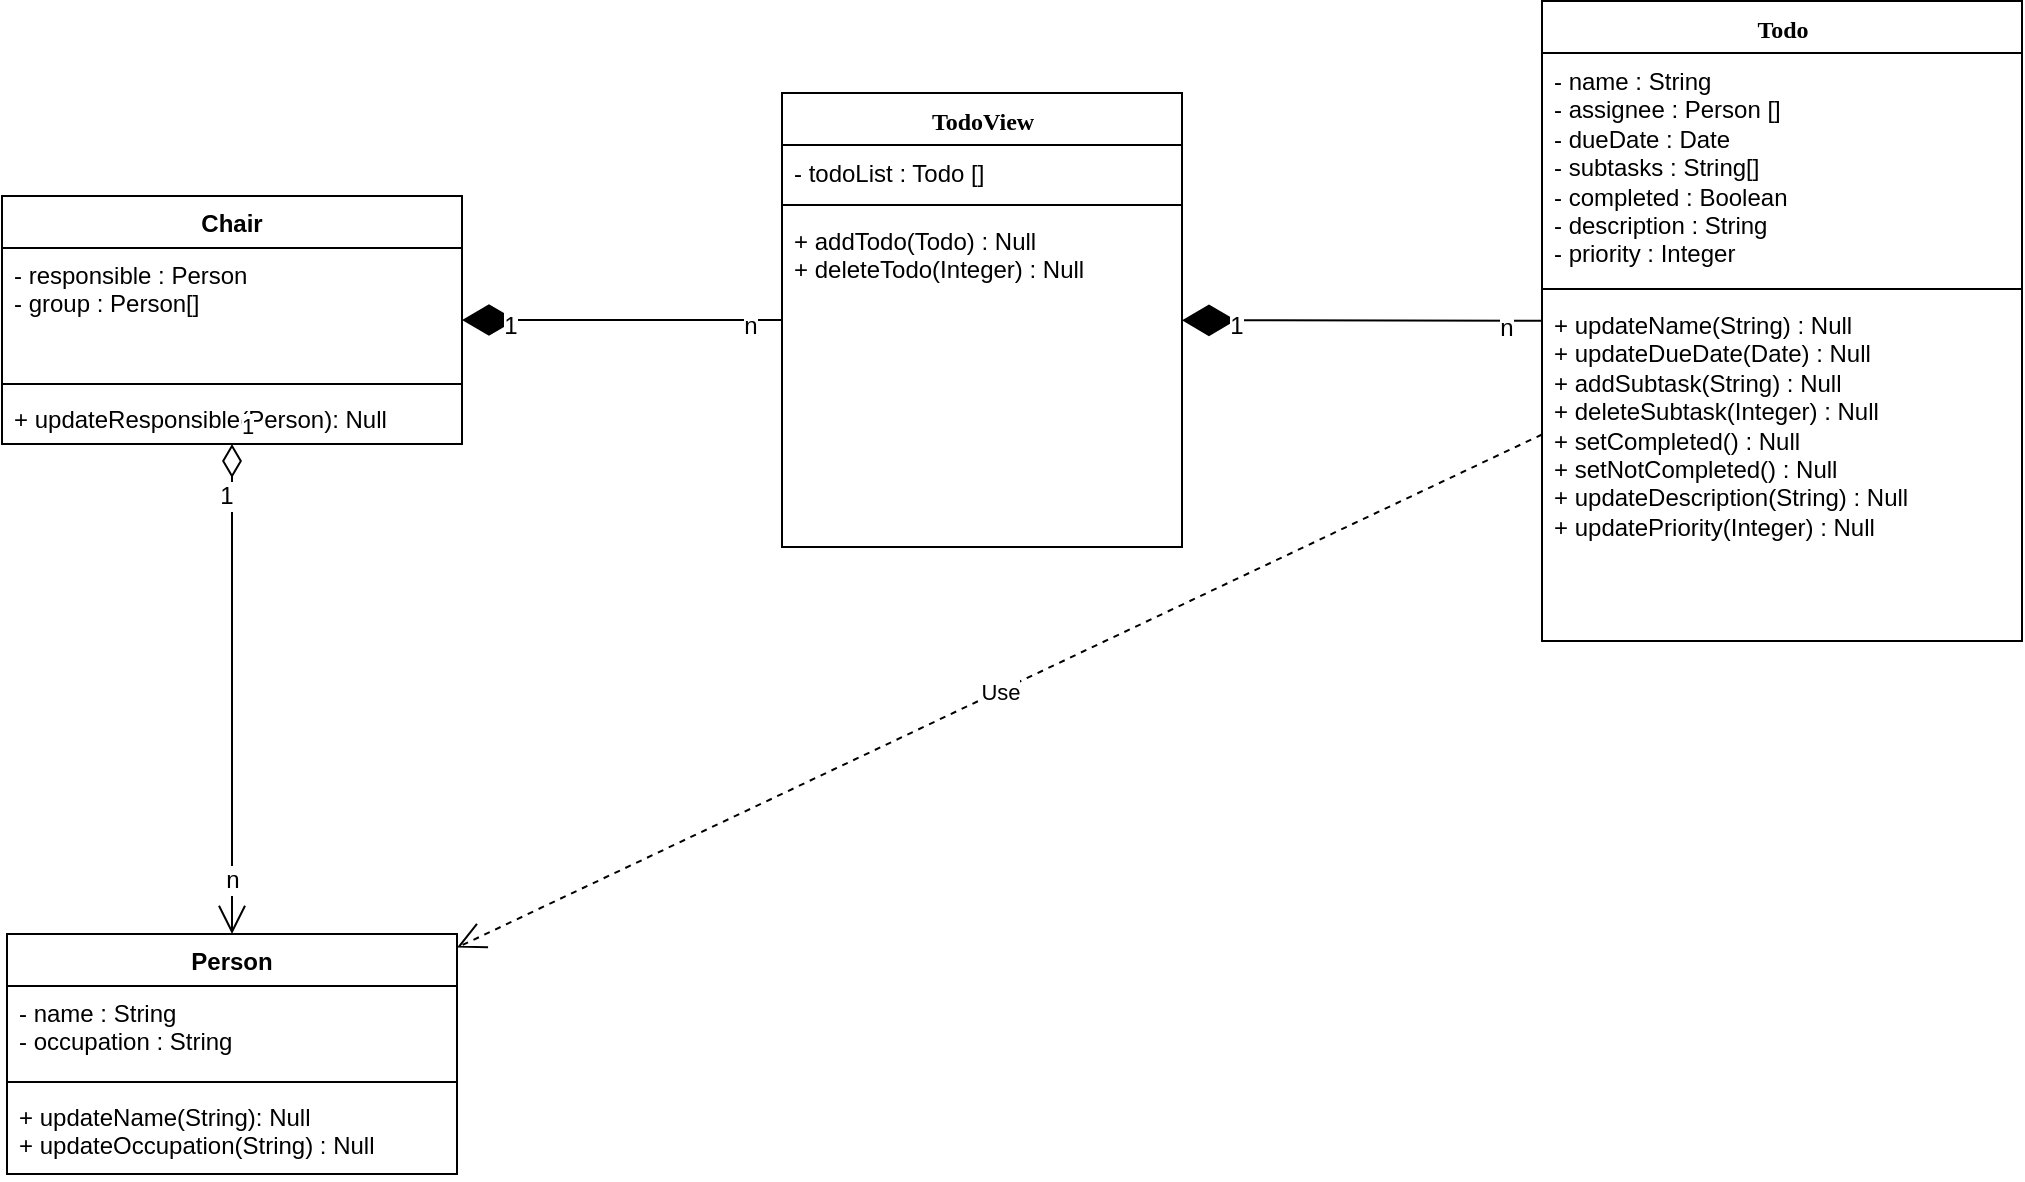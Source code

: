 <mxfile version="12.2.0" type="google" pages="1"><diagram name="Page-1" id="9f46799a-70d6-7492-0946-bef42562c5a5"><mxGraphModel dx="1581" dy="762" grid="1" gridSize="10" guides="1" tooltips="1" connect="1" arrows="1" fold="1" page="1" pageScale="1" pageWidth="1100" pageHeight="850" background="#ffffff" math="0" shadow="0"><root><mxCell id="0"/><mxCell id="1" parent="0"/><mxCell id="78961159f06e98e8-17" value="TodoView" style="swimlane;html=1;fontStyle=1;align=center;verticalAlign=top;childLayout=stackLayout;horizontal=1;startSize=26;horizontalStack=0;resizeParent=1;resizeLast=0;collapsible=1;marginBottom=0;swimlaneFillColor=#ffffff;rounded=0;shadow=0;comic=0;labelBackgroundColor=none;strokeColor=#000000;strokeWidth=1;fillColor=none;fontFamily=Verdana;fontSize=12;fontColor=#000000;" parent="1" vertex="1"><mxGeometry x="410" y="109.5" width="200" height="227" as="geometry"><mxRectangle x="90" y="83" width="90" height="26" as="alternateBounds"/></mxGeometry></mxCell><mxCell id="78961159f06e98e8-24" value="- todoList : Todo []" style="text;html=1;strokeColor=none;fillColor=none;align=left;verticalAlign=top;spacingLeft=4;spacingRight=4;whiteSpace=wrap;overflow=hidden;rotatable=0;points=[[0,0.5],[1,0.5]];portConstraint=eastwest;" parent="78961159f06e98e8-17" vertex="1"><mxGeometry y="26" width="200" height="26" as="geometry"/></mxCell><mxCell id="78961159f06e98e8-19" value="" style="line;html=1;strokeWidth=1;fillColor=none;align=left;verticalAlign=middle;spacingTop=-1;spacingLeft=3;spacingRight=3;rotatable=0;labelPosition=right;points=[];portConstraint=eastwest;" parent="78961159f06e98e8-17" vertex="1"><mxGeometry y="52" width="200" height="8" as="geometry"/></mxCell><mxCell id="78961159f06e98e8-20" value="&lt;div&gt;+ addTodo(Todo) : Null&lt;/div&gt;&lt;div&gt;+ deleteTodo(Integer) : Null&lt;br&gt;&lt;/div&gt;" style="text;html=1;strokeColor=none;fillColor=none;align=left;verticalAlign=top;spacingLeft=4;spacingRight=4;whiteSpace=wrap;overflow=hidden;rotatable=0;points=[[0,0.5],[1,0.5]];portConstraint=eastwest;" parent="78961159f06e98e8-17" vertex="1"><mxGeometry y="60" width="200" height="160" as="geometry"/></mxCell><mxCell id="GDScOxveZ34Hby8n5hXv-3" value="Todo" style="swimlane;html=1;fontStyle=1;align=center;verticalAlign=top;childLayout=stackLayout;horizontal=1;startSize=26;horizontalStack=0;resizeParent=1;resizeLast=0;collapsible=1;marginBottom=0;swimlaneFillColor=#ffffff;rounded=0;shadow=0;comic=0;labelBackgroundColor=none;strokeColor=#000000;strokeWidth=1;fillColor=none;fontFamily=Verdana;fontSize=12;fontColor=#000000;" parent="1" vertex="1"><mxGeometry x="790" y="63.5" width="240" height="320" as="geometry"><mxRectangle x="90" y="83" width="90" height="26" as="alternateBounds"/></mxGeometry></mxCell><mxCell id="GDScOxveZ34Hby8n5hXv-4" value="&lt;div&gt;- name : String&lt;/div&gt;&lt;div&gt;- assignee : Person []&lt;br&gt;&lt;/div&gt;&lt;div&gt;- dueDate : Date&lt;/div&gt;&lt;div&gt;- subtasks : String[]&lt;/div&gt;&lt;div&gt;- completed : Boolean&lt;/div&gt;&lt;div&gt;- description : String&lt;/div&gt;&lt;div&gt;- priority : Integer&lt;br&gt;&lt;/div&gt;&lt;div&gt;&lt;br&gt;&lt;/div&gt;" style="text;html=1;strokeColor=none;fillColor=none;align=left;verticalAlign=top;spacingLeft=4;spacingRight=4;whiteSpace=wrap;overflow=hidden;rotatable=0;points=[[0,0.5],[1,0.5]];portConstraint=eastwest;" parent="GDScOxveZ34Hby8n5hXv-3" vertex="1"><mxGeometry y="26" width="240" height="114" as="geometry"/></mxCell><mxCell id="GDScOxveZ34Hby8n5hXv-5" value="" style="line;html=1;strokeWidth=1;fillColor=none;align=left;verticalAlign=middle;spacingTop=-1;spacingLeft=3;spacingRight=3;rotatable=0;labelPosition=right;points=[];portConstraint=eastwest;" parent="GDScOxveZ34Hby8n5hXv-3" vertex="1"><mxGeometry y="140" width="240" height="8" as="geometry"/></mxCell><mxCell id="GDScOxveZ34Hby8n5hXv-6" value="&lt;div&gt;&lt;div&gt;+ updateName(String) : Null&lt;/div&gt;&lt;/div&gt;&lt;div&gt;+ updateDueDate(Date) : Null&lt;/div&gt;&lt;div&gt;&lt;div&gt;+ addSubtask(String) : Null&lt;/div&gt;&lt;div&gt;&lt;div&gt;+ deleteSubtask(Integer) : Null&lt;/div&gt;&lt;/div&gt;&lt;/div&gt;&lt;div&gt;+ setCompleted() : Null&lt;/div&gt;&lt;div&gt;+ setNotCompleted() : Null&lt;/div&gt;&lt;div&gt;+ updateDescription(String) : Null&lt;/div&gt;&lt;div&gt;&lt;div&gt;+ updatePriority(Integer) : Null&lt;/div&gt;&lt;/div&gt;&lt;div&gt;&lt;br&gt;&lt;/div&gt;&lt;div&gt;&lt;br&gt;&lt;/div&gt;" style="text;html=1;strokeColor=none;fillColor=none;align=left;verticalAlign=top;spacingLeft=4;spacingRight=4;whiteSpace=wrap;overflow=hidden;rotatable=0;points=[[0,0.5],[1,0.5]];portConstraint=eastwest;" parent="GDScOxveZ34Hby8n5hXv-3" vertex="1"><mxGeometry y="148" width="240" height="172" as="geometry"/></mxCell><mxCell id="GDScOxveZ34Hby8n5hXv-25" value="Chair" style="swimlane;fontStyle=1;align=center;verticalAlign=top;childLayout=stackLayout;horizontal=1;startSize=26;horizontalStack=0;resizeParent=1;resizeParentMax=0;resizeLast=0;collapsible=1;marginBottom=0;" parent="1" vertex="1"><mxGeometry x="20" y="161" width="230" height="124" as="geometry"/></mxCell><mxCell id="GDScOxveZ34Hby8n5hXv-26" value="- responsible : Person&#xA;- group : Person[]" style="text;strokeColor=none;fillColor=none;align=left;verticalAlign=top;spacingLeft=4;spacingRight=4;overflow=hidden;rotatable=0;points=[[0,0.5],[1,0.5]];portConstraint=eastwest;" parent="GDScOxveZ34Hby8n5hXv-25" vertex="1"><mxGeometry y="26" width="230" height="64" as="geometry"/></mxCell><mxCell id="GDScOxveZ34Hby8n5hXv-27" value="" style="line;strokeWidth=1;fillColor=none;align=left;verticalAlign=middle;spacingTop=-1;spacingLeft=3;spacingRight=3;rotatable=0;labelPosition=right;points=[];portConstraint=eastwest;" parent="GDScOxveZ34Hby8n5hXv-25" vertex="1"><mxGeometry y="90" width="230" height="8" as="geometry"/></mxCell><mxCell id="GDScOxveZ34Hby8n5hXv-28" value="+ updateResponsible(Person): Null" style="text;strokeColor=none;fillColor=none;align=left;verticalAlign=top;spacingLeft=4;spacingRight=4;overflow=hidden;rotatable=0;points=[[0,0.5],[1,0.5]];portConstraint=eastwest;" parent="GDScOxveZ34Hby8n5hXv-25" vertex="1"><mxGeometry y="98" width="230" height="26" as="geometry"/></mxCell><mxCell id="GDScOxveZ34Hby8n5hXv-44" value="" style="endArrow=diamondThin;endFill=1;endSize=24;html=1;" parent="1" source="GDScOxveZ34Hby8n5hXv-3" target="78961159f06e98e8-17" edge="1"><mxGeometry width="160" relative="1" as="geometry"><mxPoint x="20" y="380" as="sourcePoint"/><mxPoint x="180" y="380" as="targetPoint"/></mxGeometry></mxCell><mxCell id="GDScOxveZ34Hby8n5hXv-46" value="n" style="text;html=1;resizable=0;points=[];align=center;verticalAlign=middle;labelBackgroundColor=#ffffff;" parent="GDScOxveZ34Hby8n5hXv-44" vertex="1" connectable="0"><mxGeometry x="-0.801" y="3" relative="1" as="geometry"><mxPoint as="offset"/></mxGeometry></mxCell><mxCell id="GDScOxveZ34Hby8n5hXv-47" value="1" style="text;html=1;resizable=0;points=[];align=center;verticalAlign=middle;labelBackgroundColor=#ffffff;" parent="GDScOxveZ34Hby8n5hXv-44" vertex="1" connectable="0"><mxGeometry x="0.706" y="2" relative="1" as="geometry"><mxPoint y="1" as="offset"/></mxGeometry></mxCell><mxCell id="GDScOxveZ34Hby8n5hXv-48" value="" style="endArrow=diamondThin;endFill=1;endSize=24;html=1;" parent="1" source="78961159f06e98e8-17" target="GDScOxveZ34Hby8n5hXv-25" edge="1"><mxGeometry width="160" relative="1" as="geometry"><mxPoint x="800" y="213.5" as="sourcePoint"/><mxPoint x="570" y="213.5" as="targetPoint"/></mxGeometry></mxCell><mxCell id="GDScOxveZ34Hby8n5hXv-49" value="n" style="text;html=1;resizable=0;points=[];align=center;verticalAlign=middle;labelBackgroundColor=#ffffff;" parent="GDScOxveZ34Hby8n5hXv-48" vertex="1" connectable="0"><mxGeometry x="-0.801" y="3" relative="1" as="geometry"><mxPoint as="offset"/></mxGeometry></mxCell><mxCell id="GDScOxveZ34Hby8n5hXv-50" value="1" style="text;html=1;resizable=0;points=[];align=center;verticalAlign=middle;labelBackgroundColor=#ffffff;" parent="GDScOxveZ34Hby8n5hXv-48" vertex="1" connectable="0"><mxGeometry x="0.706" y="2" relative="1" as="geometry"><mxPoint y="1" as="offset"/></mxGeometry></mxCell><mxCell id="FDkzbx0WmQIeO-75Q8MT-5" value="Person" style="swimlane;fontStyle=1;align=center;verticalAlign=top;childLayout=stackLayout;horizontal=1;startSize=26;horizontalStack=0;resizeParent=1;resizeParentMax=0;resizeLast=0;collapsible=1;marginBottom=0;" vertex="1" parent="1"><mxGeometry x="22.5" y="530" width="225" height="120" as="geometry"/></mxCell><mxCell id="FDkzbx0WmQIeO-75Q8MT-6" value="- name : String&#xA;- occupation : String&#xA;" style="text;strokeColor=none;fillColor=none;align=left;verticalAlign=top;spacingLeft=4;spacingRight=4;overflow=hidden;rotatable=0;points=[[0,0.5],[1,0.5]];portConstraint=eastwest;" vertex="1" parent="FDkzbx0WmQIeO-75Q8MT-5"><mxGeometry y="26" width="225" height="44" as="geometry"/></mxCell><mxCell id="FDkzbx0WmQIeO-75Q8MT-7" value="" style="line;strokeWidth=1;fillColor=none;align=left;verticalAlign=middle;spacingTop=-1;spacingLeft=3;spacingRight=3;rotatable=0;labelPosition=right;points=[];portConstraint=eastwest;" vertex="1" parent="FDkzbx0WmQIeO-75Q8MT-5"><mxGeometry y="70" width="225" height="8" as="geometry"/></mxCell><mxCell id="FDkzbx0WmQIeO-75Q8MT-8" value="+ updateName(String): Null&#xA;+ updateOccupation(String) : Null&#xA;" style="text;strokeColor=none;fillColor=none;align=left;verticalAlign=top;spacingLeft=4;spacingRight=4;overflow=hidden;rotatable=0;points=[[0,0.5],[1,0.5]];portConstraint=eastwest;" vertex="1" parent="FDkzbx0WmQIeO-75Q8MT-5"><mxGeometry y="78" width="225" height="42" as="geometry"/></mxCell><mxCell id="FDkzbx0WmQIeO-75Q8MT-19" value="Use" style="endArrow=open;endSize=12;dashed=1;html=1;" edge="1" parent="1" source="GDScOxveZ34Hby8n5hXv-3" target="FDkzbx0WmQIeO-75Q8MT-5"><mxGeometry width="160" relative="1" as="geometry"><mxPoint x="20" y="600" as="sourcePoint"/><mxPoint x="180" y="600" as="targetPoint"/></mxGeometry></mxCell><mxCell id="FDkzbx0WmQIeO-75Q8MT-20" value="1" style="endArrow=open;html=1;endSize=12;startArrow=diamondThin;startSize=14;startFill=0;edgeStyle=orthogonalEdgeStyle;align=left;verticalAlign=bottom;" edge="1" parent="1" source="GDScOxveZ34Hby8n5hXv-25" target="FDkzbx0WmQIeO-75Q8MT-5"><mxGeometry x="-1" y="3" relative="1" as="geometry"><mxPoint x="20" y="670" as="sourcePoint"/><mxPoint x="180" y="670" as="targetPoint"/></mxGeometry></mxCell><mxCell id="FDkzbx0WmQIeO-75Q8MT-22" value="1" style="text;html=1;resizable=0;points=[];align=center;verticalAlign=middle;labelBackgroundColor=#ffffff;" vertex="1" connectable="0" parent="FDkzbx0WmQIeO-75Q8MT-20"><mxGeometry x="-0.788" y="-3" relative="1" as="geometry"><mxPoint as="offset"/></mxGeometry></mxCell><mxCell id="FDkzbx0WmQIeO-75Q8MT-23" value="n" style="text;html=1;resizable=0;points=[];align=center;verticalAlign=middle;labelBackgroundColor=#ffffff;" vertex="1" connectable="0" parent="FDkzbx0WmQIeO-75Q8MT-20"><mxGeometry x="0.78" relative="1" as="geometry"><mxPoint as="offset"/></mxGeometry></mxCell></root></mxGraphModel></diagram></mxfile>